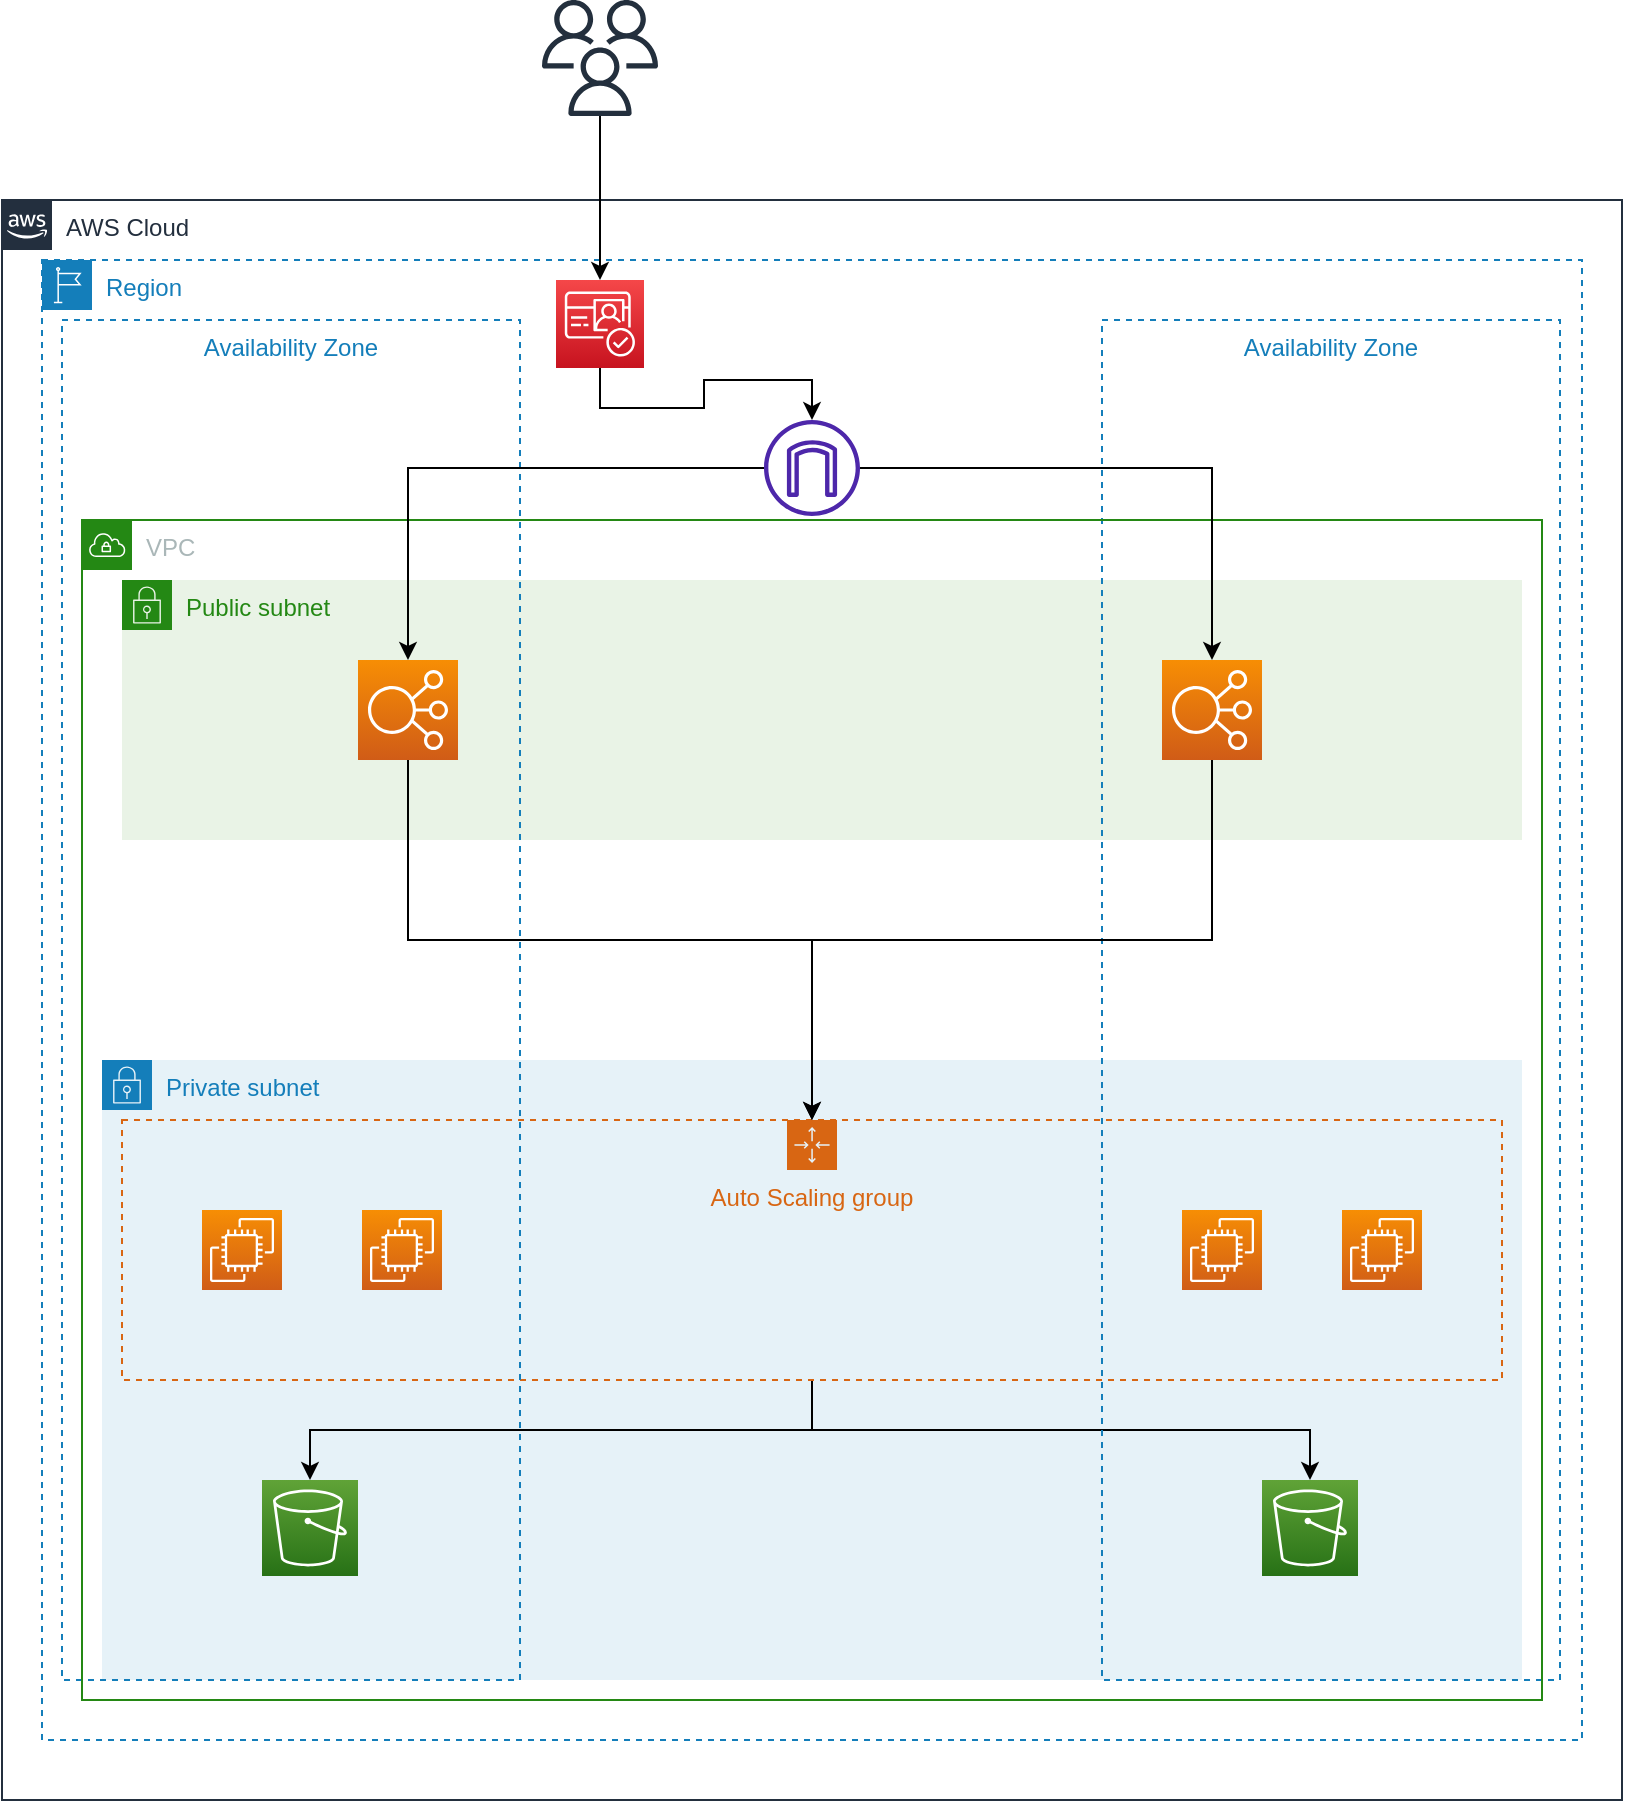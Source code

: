 <mxfile version="20.5.1" type="github">
  <diagram id="qLd6bWim4DlRzROyRvpW" name="Página-1">
    <mxGraphModel dx="1422" dy="851" grid="1" gridSize="10" guides="1" tooltips="1" connect="1" arrows="1" fold="1" page="1" pageScale="1" pageWidth="827" pageHeight="1169" math="0" shadow="0">
      <root>
        <mxCell id="0" />
        <mxCell id="1" parent="0" />
        <mxCell id="OnGicEiRv0wOE8OSnU6t-27" value="Private subnet" style="points=[[0,0],[0.25,0],[0.5,0],[0.75,0],[1,0],[1,0.25],[1,0.5],[1,0.75],[1,1],[0.75,1],[0.5,1],[0.25,1],[0,1],[0,0.75],[0,0.5],[0,0.25]];outlineConnect=0;gradientColor=none;html=1;whiteSpace=wrap;fontSize=12;fontStyle=0;container=1;pointerEvents=0;collapsible=0;recursiveResize=0;shape=mxgraph.aws4.group;grIcon=mxgraph.aws4.group_security_group;grStroke=0;strokeColor=#147EBA;fillColor=#E6F2F8;verticalAlign=top;align=left;spacingLeft=30;fontColor=#147EBA;dashed=0;" vertex="1" parent="1">
          <mxGeometry x="160" y="610" width="710" height="310" as="geometry" />
        </mxCell>
        <mxCell id="OnGicEiRv0wOE8OSnU6t-13" value="AWS Cloud" style="points=[[0,0],[0.25,0],[0.5,0],[0.75,0],[1,0],[1,0.25],[1,0.5],[1,0.75],[1,1],[0.75,1],[0.5,1],[0.25,1],[0,1],[0,0.75],[0,0.5],[0,0.25]];outlineConnect=0;gradientColor=none;html=1;whiteSpace=wrap;fontSize=12;fontStyle=0;container=1;pointerEvents=0;collapsible=0;recursiveResize=0;shape=mxgraph.aws4.group;grIcon=mxgraph.aws4.group_aws_cloud_alt;strokeColor=#232F3E;fillColor=none;verticalAlign=top;align=left;spacingLeft=30;fontColor=#232F3E;dashed=0;" vertex="1" parent="1">
          <mxGeometry x="110" y="180" width="810" height="800" as="geometry" />
        </mxCell>
        <mxCell id="OnGicEiRv0wOE8OSnU6t-14" value="Region" style="points=[[0,0],[0.25,0],[0.5,0],[0.75,0],[1,0],[1,0.25],[1,0.5],[1,0.75],[1,1],[0.75,1],[0.5,1],[0.25,1],[0,1],[0,0.75],[0,0.5],[0,0.25]];outlineConnect=0;gradientColor=none;html=1;whiteSpace=wrap;fontSize=12;fontStyle=0;container=1;pointerEvents=0;collapsible=0;recursiveResize=0;shape=mxgraph.aws4.group;grIcon=mxgraph.aws4.group_region;strokeColor=#147EBA;fillColor=none;verticalAlign=top;align=left;spacingLeft=30;fontColor=#147EBA;dashed=1;" vertex="1" parent="1">
          <mxGeometry x="130" y="210" width="770" height="740" as="geometry" />
        </mxCell>
        <mxCell id="OnGicEiRv0wOE8OSnU6t-41" style="edgeStyle=orthogonalEdgeStyle;rounded=0;orthogonalLoop=1;jettySize=auto;html=1;entryX=0.5;entryY=0;entryDx=0;entryDy=0;entryPerimeter=0;" edge="1" parent="OnGicEiRv0wOE8OSnU6t-14" source="OnGicEiRv0wOE8OSnU6t-17" target="OnGicEiRv0wOE8OSnU6t-36">
          <mxGeometry relative="1" as="geometry" />
        </mxCell>
        <mxCell id="OnGicEiRv0wOE8OSnU6t-42" style="edgeStyle=orthogonalEdgeStyle;rounded=0;orthogonalLoop=1;jettySize=auto;html=1;exitX=0.5;exitY=1;exitDx=0;exitDy=0;entryX=0.5;entryY=0;entryDx=0;entryDy=0;entryPerimeter=0;" edge="1" parent="OnGicEiRv0wOE8OSnU6t-14" source="OnGicEiRv0wOE8OSnU6t-17" target="OnGicEiRv0wOE8OSnU6t-37">
          <mxGeometry relative="1" as="geometry" />
        </mxCell>
        <mxCell id="OnGicEiRv0wOE8OSnU6t-17" value="Auto Scaling group" style="points=[[0,0],[0.25,0],[0.5,0],[0.75,0],[1,0],[1,0.25],[1,0.5],[1,0.75],[1,1],[0.75,1],[0.5,1],[0.25,1],[0,1],[0,0.75],[0,0.5],[0,0.25]];outlineConnect=0;gradientColor=none;html=1;whiteSpace=wrap;fontSize=12;fontStyle=0;container=1;pointerEvents=0;collapsible=0;recursiveResize=0;shape=mxgraph.aws4.groupCenter;grIcon=mxgraph.aws4.group_auto_scaling_group;grStroke=1;strokeColor=#D86613;fillColor=none;verticalAlign=top;align=center;fontColor=#D86613;dashed=1;spacingTop=25;" vertex="1" parent="OnGicEiRv0wOE8OSnU6t-14">
          <mxGeometry x="40" y="430" width="690" height="130" as="geometry" />
        </mxCell>
        <mxCell id="OnGicEiRv0wOE8OSnU6t-28" value="" style="sketch=0;points=[[0,0,0],[0.25,0,0],[0.5,0,0],[0.75,0,0],[1,0,0],[0,1,0],[0.25,1,0],[0.5,1,0],[0.75,1,0],[1,1,0],[0,0.25,0],[0,0.5,0],[0,0.75,0],[1,0.25,0],[1,0.5,0],[1,0.75,0]];outlineConnect=0;fontColor=#232F3E;gradientColor=#F78E04;gradientDirection=north;fillColor=#D05C17;strokeColor=#ffffff;dashed=0;verticalLabelPosition=bottom;verticalAlign=top;align=center;html=1;fontSize=12;fontStyle=0;aspect=fixed;shape=mxgraph.aws4.resourceIcon;resIcon=mxgraph.aws4.ec2;" vertex="1" parent="OnGicEiRv0wOE8OSnU6t-17">
          <mxGeometry x="40" y="45" width="40" height="40" as="geometry" />
        </mxCell>
        <mxCell id="OnGicEiRv0wOE8OSnU6t-32" value="" style="sketch=0;points=[[0,0,0],[0.25,0,0],[0.5,0,0],[0.75,0,0],[1,0,0],[0,1,0],[0.25,1,0],[0.5,1,0],[0.75,1,0],[1,1,0],[0,0.25,0],[0,0.5,0],[0,0.75,0],[1,0.25,0],[1,0.5,0],[1,0.75,0]];outlineConnect=0;fontColor=#232F3E;gradientColor=#F78E04;gradientDirection=north;fillColor=#D05C17;strokeColor=#ffffff;dashed=0;verticalLabelPosition=bottom;verticalAlign=top;align=center;html=1;fontSize=12;fontStyle=0;aspect=fixed;shape=mxgraph.aws4.resourceIcon;resIcon=mxgraph.aws4.ec2;" vertex="1" parent="OnGicEiRv0wOE8OSnU6t-17">
          <mxGeometry x="120" y="45" width="40" height="40" as="geometry" />
        </mxCell>
        <mxCell id="OnGicEiRv0wOE8OSnU6t-34" value="" style="sketch=0;points=[[0,0,0],[0.25,0,0],[0.5,0,0],[0.75,0,0],[1,0,0],[0,1,0],[0.25,1,0],[0.5,1,0],[0.75,1,0],[1,1,0],[0,0.25,0],[0,0.5,0],[0,0.75,0],[1,0.25,0],[1,0.5,0],[1,0.75,0]];outlineConnect=0;fontColor=#232F3E;gradientColor=#F78E04;gradientDirection=north;fillColor=#D05C17;strokeColor=#ffffff;dashed=0;verticalLabelPosition=bottom;verticalAlign=top;align=center;html=1;fontSize=12;fontStyle=0;aspect=fixed;shape=mxgraph.aws4.resourceIcon;resIcon=mxgraph.aws4.ec2;" vertex="1" parent="OnGicEiRv0wOE8OSnU6t-17">
          <mxGeometry x="610" y="45" width="40" height="40" as="geometry" />
        </mxCell>
        <mxCell id="OnGicEiRv0wOE8OSnU6t-35" value="" style="sketch=0;points=[[0,0,0],[0.25,0,0],[0.5,0,0],[0.75,0,0],[1,0,0],[0,1,0],[0.25,1,0],[0.5,1,0],[0.75,1,0],[1,1,0],[0,0.25,0],[0,0.5,0],[0,0.75,0],[1,0.25,0],[1,0.5,0],[1,0.75,0]];outlineConnect=0;fontColor=#232F3E;gradientColor=#F78E04;gradientDirection=north;fillColor=#D05C17;strokeColor=#ffffff;dashed=0;verticalLabelPosition=bottom;verticalAlign=top;align=center;html=1;fontSize=12;fontStyle=0;aspect=fixed;shape=mxgraph.aws4.resourceIcon;resIcon=mxgraph.aws4.ec2;" vertex="1" parent="OnGicEiRv0wOE8OSnU6t-17">
          <mxGeometry x="530" y="45" width="40" height="40" as="geometry" />
        </mxCell>
        <mxCell id="OnGicEiRv0wOE8OSnU6t-36" value="" style="sketch=0;points=[[0,0,0],[0.25,0,0],[0.5,0,0],[0.75,0,0],[1,0,0],[0,1,0],[0.25,1,0],[0.5,1,0],[0.75,1,0],[1,1,0],[0,0.25,0],[0,0.5,0],[0,0.75,0],[1,0.25,0],[1,0.5,0],[1,0.75,0]];outlineConnect=0;fontColor=#232F3E;gradientColor=#60A337;gradientDirection=north;fillColor=#277116;strokeColor=#ffffff;dashed=0;verticalLabelPosition=bottom;verticalAlign=top;align=center;html=1;fontSize=12;fontStyle=0;aspect=fixed;shape=mxgraph.aws4.resourceIcon;resIcon=mxgraph.aws4.s3;" vertex="1" parent="OnGicEiRv0wOE8OSnU6t-14">
          <mxGeometry x="110" y="610" width="48" height="48" as="geometry" />
        </mxCell>
        <mxCell id="OnGicEiRv0wOE8OSnU6t-37" value="" style="sketch=0;points=[[0,0,0],[0.25,0,0],[0.5,0,0],[0.75,0,0],[1,0,0],[0,1,0],[0.25,1,0],[0.5,1,0],[0.75,1,0],[1,1,0],[0,0.25,0],[0,0.5,0],[0,0.75,0],[1,0.25,0],[1,0.5,0],[1,0.75,0]];outlineConnect=0;fontColor=#232F3E;gradientColor=#60A337;gradientDirection=north;fillColor=#277116;strokeColor=#ffffff;dashed=0;verticalLabelPosition=bottom;verticalAlign=top;align=center;html=1;fontSize=12;fontStyle=0;aspect=fixed;shape=mxgraph.aws4.resourceIcon;resIcon=mxgraph.aws4.s3;" vertex="1" parent="OnGicEiRv0wOE8OSnU6t-14">
          <mxGeometry x="610" y="610" width="48" height="48" as="geometry" />
        </mxCell>
        <mxCell id="OnGicEiRv0wOE8OSnU6t-44" value="Public subnet" style="points=[[0,0],[0.25,0],[0.5,0],[0.75,0],[1,0],[1,0.25],[1,0.5],[1,0.75],[1,1],[0.75,1],[0.5,1],[0.25,1],[0,1],[0,0.75],[0,0.5],[0,0.25]];outlineConnect=0;gradientColor=none;html=1;whiteSpace=wrap;fontSize=12;fontStyle=0;container=1;pointerEvents=0;collapsible=0;recursiveResize=0;shape=mxgraph.aws4.group;grIcon=mxgraph.aws4.group_security_group;grStroke=0;strokeColor=#248814;fillColor=#E9F3E6;verticalAlign=top;align=left;spacingLeft=30;fontColor=#248814;dashed=0;" vertex="1" parent="OnGicEiRv0wOE8OSnU6t-14">
          <mxGeometry x="40" y="160" width="700" height="130" as="geometry" />
        </mxCell>
        <mxCell id="OnGicEiRv0wOE8OSnU6t-50" value="" style="sketch=0;outlineConnect=0;fontColor=#232F3E;gradientColor=none;fillColor=#4D27AA;strokeColor=none;dashed=0;verticalLabelPosition=bottom;verticalAlign=top;align=center;html=1;fontSize=12;fontStyle=0;aspect=fixed;pointerEvents=1;shape=mxgraph.aws4.internet_gateway;" vertex="1" parent="OnGicEiRv0wOE8OSnU6t-14">
          <mxGeometry x="361" y="80" width="48" height="48" as="geometry" />
        </mxCell>
        <mxCell id="OnGicEiRv0wOE8OSnU6t-30" value="Availability Zone" style="fillColor=none;strokeColor=#147EBA;dashed=1;verticalAlign=top;fontStyle=0;fontColor=#147EBA;" vertex="1" parent="OnGicEiRv0wOE8OSnU6t-14">
          <mxGeometry x="10" y="30" width="229" height="680" as="geometry" />
        </mxCell>
        <mxCell id="OnGicEiRv0wOE8OSnU6t-53" value="Availability Zone" style="fillColor=none;strokeColor=#147EBA;dashed=1;verticalAlign=top;fontStyle=0;fontColor=#147EBA;" vertex="1" parent="OnGicEiRv0wOE8OSnU6t-14">
          <mxGeometry x="530" y="30" width="229" height="680" as="geometry" />
        </mxCell>
        <mxCell id="OnGicEiRv0wOE8OSnU6t-58" style="edgeStyle=orthogonalEdgeStyle;rounded=0;orthogonalLoop=1;jettySize=auto;html=1;exitX=0.5;exitY=1;exitDx=0;exitDy=0;exitPerimeter=0;" edge="1" parent="OnGicEiRv0wOE8OSnU6t-14" source="OnGicEiRv0wOE8OSnU6t-56" target="OnGicEiRv0wOE8OSnU6t-50">
          <mxGeometry relative="1" as="geometry" />
        </mxCell>
        <mxCell id="OnGicEiRv0wOE8OSnU6t-56" value="" style="sketch=0;points=[[0,0,0],[0.25,0,0],[0.5,0,0],[0.75,0,0],[1,0,0],[0,1,0],[0.25,1,0],[0.5,1,0],[0.75,1,0],[1,1,0],[0,0.25,0],[0,0.5,0],[0,0.75,0],[1,0.25,0],[1,0.5,0],[1,0.75,0]];outlineConnect=0;fontColor=#232F3E;gradientColor=#F54749;gradientDirection=north;fillColor=#C7131F;strokeColor=#ffffff;dashed=0;verticalLabelPosition=bottom;verticalAlign=top;align=center;html=1;fontSize=12;fontStyle=0;aspect=fixed;shape=mxgraph.aws4.resourceIcon;resIcon=mxgraph.aws4.cognito;" vertex="1" parent="OnGicEiRv0wOE8OSnU6t-14">
          <mxGeometry x="257" y="10" width="44" height="44" as="geometry" />
        </mxCell>
        <mxCell id="OnGicEiRv0wOE8OSnU6t-49" value="VPC" style="points=[[0,0],[0.25,0],[0.5,0],[0.75,0],[1,0],[1,0.25],[1,0.5],[1,0.75],[1,1],[0.75,1],[0.5,1],[0.25,1],[0,1],[0,0.75],[0,0.5],[0,0.25]];outlineConnect=0;gradientColor=none;html=1;whiteSpace=wrap;fontSize=12;fontStyle=0;container=1;pointerEvents=0;collapsible=0;recursiveResize=0;shape=mxgraph.aws4.group;grIcon=mxgraph.aws4.group_vpc;strokeColor=#248814;fillColor=none;verticalAlign=top;align=left;spacingLeft=30;fontColor=#AAB7B8;dashed=0;" vertex="1" parent="1">
          <mxGeometry x="150" y="340" width="730" height="590" as="geometry" />
        </mxCell>
        <mxCell id="OnGicEiRv0wOE8OSnU6t-45" value="" style="sketch=0;points=[[0,0,0],[0.25,0,0],[0.5,0,0],[0.75,0,0],[1,0,0],[0,1,0],[0.25,1,0],[0.5,1,0],[0.75,1,0],[1,1,0],[0,0.25,0],[0,0.5,0],[0,0.75,0],[1,0.25,0],[1,0.5,0],[1,0.75,0]];outlineConnect=0;fontColor=#232F3E;gradientColor=#F78E04;gradientDirection=north;fillColor=#D05C17;strokeColor=#ffffff;dashed=0;verticalLabelPosition=bottom;verticalAlign=top;align=center;html=1;fontSize=12;fontStyle=0;aspect=fixed;shape=mxgraph.aws4.resourceIcon;resIcon=mxgraph.aws4.elastic_load_balancing;" vertex="1" parent="OnGicEiRv0wOE8OSnU6t-49">
          <mxGeometry x="138" y="70" width="50" height="50" as="geometry" />
        </mxCell>
        <mxCell id="OnGicEiRv0wOE8OSnU6t-46" value="" style="sketch=0;points=[[0,0,0],[0.25,0,0],[0.5,0,0],[0.75,0,0],[1,0,0],[0,1,0],[0.25,1,0],[0.5,1,0],[0.75,1,0],[1,1,0],[0,0.25,0],[0,0.5,0],[0,0.75,0],[1,0.25,0],[1,0.5,0],[1,0.75,0]];outlineConnect=0;fontColor=#232F3E;gradientColor=#F78E04;gradientDirection=north;fillColor=#D05C17;strokeColor=#ffffff;dashed=0;verticalLabelPosition=bottom;verticalAlign=top;align=center;html=1;fontSize=12;fontStyle=0;aspect=fixed;shape=mxgraph.aws4.resourceIcon;resIcon=mxgraph.aws4.elastic_load_balancing;" vertex="1" parent="OnGicEiRv0wOE8OSnU6t-49">
          <mxGeometry x="540" y="70" width="50" height="50" as="geometry" />
        </mxCell>
        <mxCell id="OnGicEiRv0wOE8OSnU6t-47" style="edgeStyle=orthogonalEdgeStyle;rounded=0;orthogonalLoop=1;jettySize=auto;html=1;" edge="1" parent="1" source="OnGicEiRv0wOE8OSnU6t-45" target="OnGicEiRv0wOE8OSnU6t-17">
          <mxGeometry relative="1" as="geometry" />
        </mxCell>
        <mxCell id="OnGicEiRv0wOE8OSnU6t-48" style="edgeStyle=orthogonalEdgeStyle;rounded=0;orthogonalLoop=1;jettySize=auto;html=1;entryX=0.5;entryY=0;entryDx=0;entryDy=0;" edge="1" parent="1" source="OnGicEiRv0wOE8OSnU6t-46" target="OnGicEiRv0wOE8OSnU6t-17">
          <mxGeometry relative="1" as="geometry" />
        </mxCell>
        <mxCell id="OnGicEiRv0wOE8OSnU6t-51" style="edgeStyle=orthogonalEdgeStyle;rounded=0;orthogonalLoop=1;jettySize=auto;html=1;entryX=0.5;entryY=0;entryDx=0;entryDy=0;entryPerimeter=0;" edge="1" parent="1" source="OnGicEiRv0wOE8OSnU6t-50" target="OnGicEiRv0wOE8OSnU6t-45">
          <mxGeometry relative="1" as="geometry" />
        </mxCell>
        <mxCell id="OnGicEiRv0wOE8OSnU6t-52" style="edgeStyle=orthogonalEdgeStyle;rounded=0;orthogonalLoop=1;jettySize=auto;html=1;entryX=0.5;entryY=0;entryDx=0;entryDy=0;entryPerimeter=0;" edge="1" parent="1" source="OnGicEiRv0wOE8OSnU6t-50" target="OnGicEiRv0wOE8OSnU6t-46">
          <mxGeometry relative="1" as="geometry" />
        </mxCell>
        <mxCell id="OnGicEiRv0wOE8OSnU6t-57" style="edgeStyle=orthogonalEdgeStyle;rounded=0;orthogonalLoop=1;jettySize=auto;html=1;" edge="1" parent="1" source="OnGicEiRv0wOE8OSnU6t-54" target="OnGicEiRv0wOE8OSnU6t-56">
          <mxGeometry relative="1" as="geometry" />
        </mxCell>
        <mxCell id="OnGicEiRv0wOE8OSnU6t-54" value="" style="sketch=0;outlineConnect=0;fontColor=#232F3E;gradientColor=none;fillColor=#232F3D;strokeColor=none;dashed=0;verticalLabelPosition=bottom;verticalAlign=top;align=center;html=1;fontSize=12;fontStyle=0;aspect=fixed;pointerEvents=1;shape=mxgraph.aws4.users;" vertex="1" parent="1">
          <mxGeometry x="380" y="80" width="58" height="58" as="geometry" />
        </mxCell>
      </root>
    </mxGraphModel>
  </diagram>
</mxfile>
